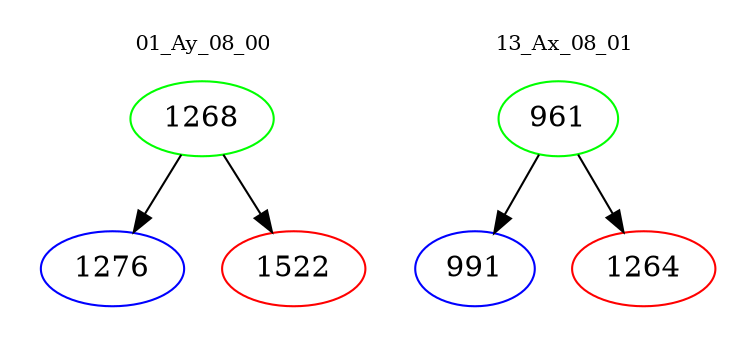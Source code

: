 digraph{
subgraph cluster_0 {
color = white
label = "01_Ay_08_00";
fontsize=10;
T0_1268 [label="1268", color="green"]
T0_1268 -> T0_1276 [color="black"]
T0_1276 [label="1276", color="blue"]
T0_1268 -> T0_1522 [color="black"]
T0_1522 [label="1522", color="red"]
}
subgraph cluster_1 {
color = white
label = "13_Ax_08_01";
fontsize=10;
T1_961 [label="961", color="green"]
T1_961 -> T1_991 [color="black"]
T1_991 [label="991", color="blue"]
T1_961 -> T1_1264 [color="black"]
T1_1264 [label="1264", color="red"]
}
}
